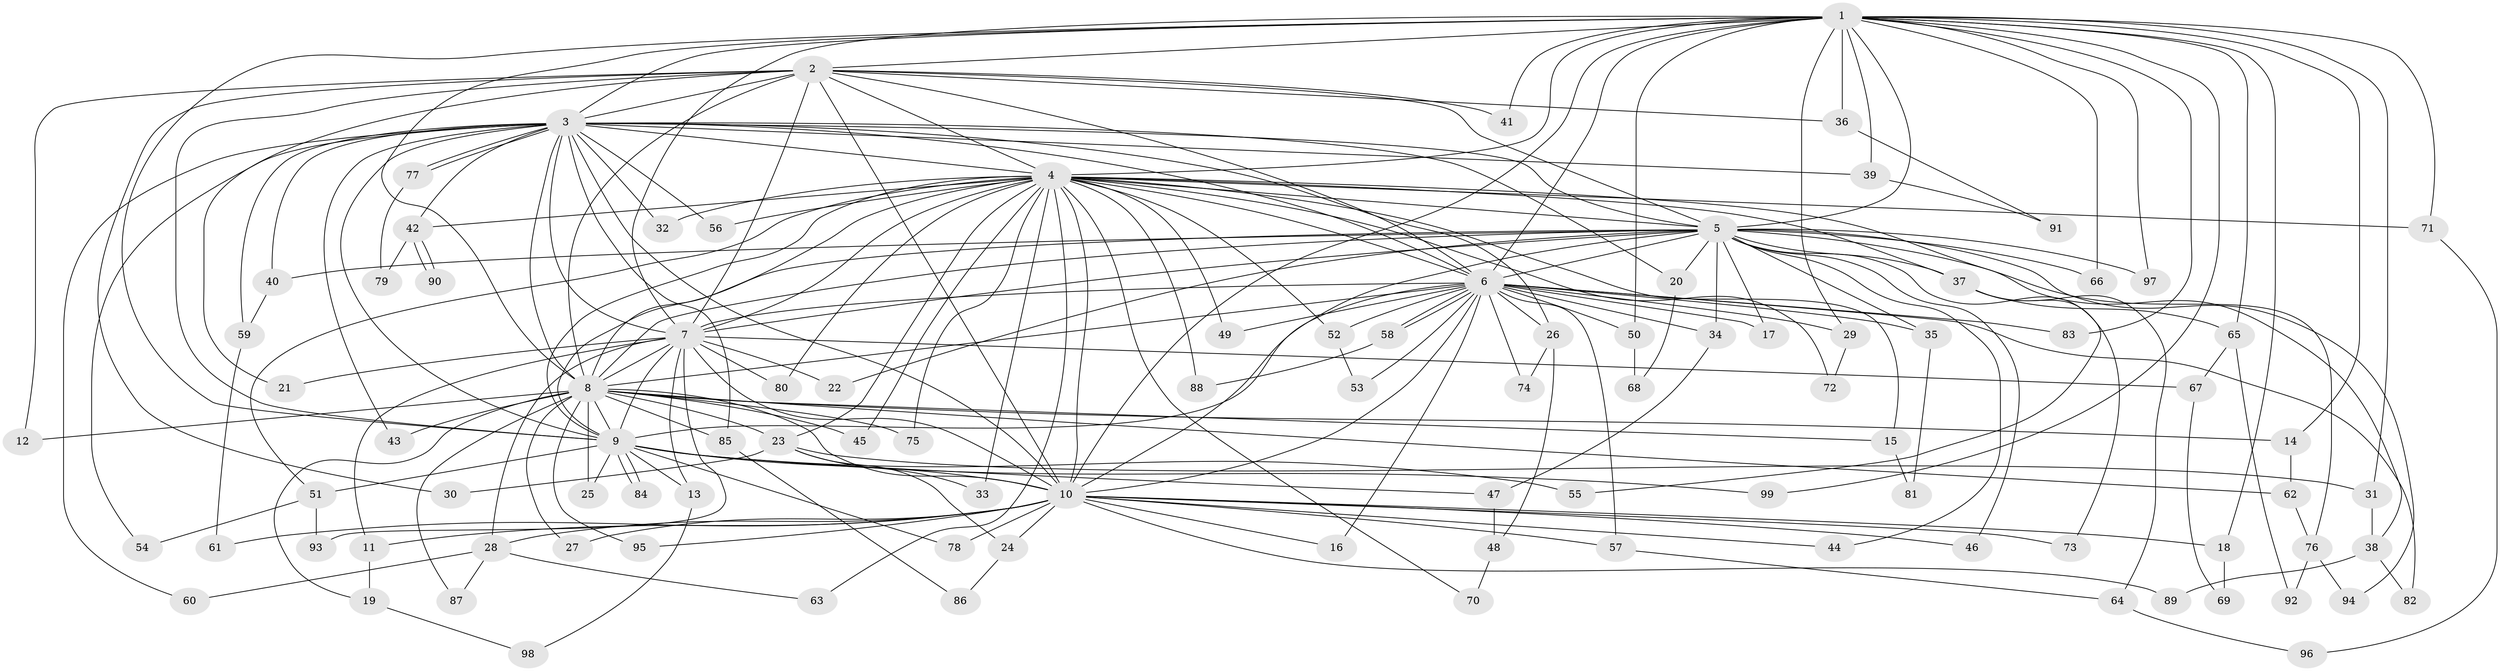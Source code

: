 // Generated by graph-tools (version 1.1) at 2025/13/03/09/25 04:13:51]
// undirected, 99 vertices, 223 edges
graph export_dot {
graph [start="1"]
  node [color=gray90,style=filled];
  1;
  2;
  3;
  4;
  5;
  6;
  7;
  8;
  9;
  10;
  11;
  12;
  13;
  14;
  15;
  16;
  17;
  18;
  19;
  20;
  21;
  22;
  23;
  24;
  25;
  26;
  27;
  28;
  29;
  30;
  31;
  32;
  33;
  34;
  35;
  36;
  37;
  38;
  39;
  40;
  41;
  42;
  43;
  44;
  45;
  46;
  47;
  48;
  49;
  50;
  51;
  52;
  53;
  54;
  55;
  56;
  57;
  58;
  59;
  60;
  61;
  62;
  63;
  64;
  65;
  66;
  67;
  68;
  69;
  70;
  71;
  72;
  73;
  74;
  75;
  76;
  77;
  78;
  79;
  80;
  81;
  82;
  83;
  84;
  85;
  86;
  87;
  88;
  89;
  90;
  91;
  92;
  93;
  94;
  95;
  96;
  97;
  98;
  99;
  1 -- 2;
  1 -- 3;
  1 -- 4;
  1 -- 5;
  1 -- 6;
  1 -- 7;
  1 -- 8;
  1 -- 9;
  1 -- 10;
  1 -- 14;
  1 -- 18;
  1 -- 29;
  1 -- 31;
  1 -- 36;
  1 -- 39;
  1 -- 41;
  1 -- 50;
  1 -- 65;
  1 -- 66;
  1 -- 71;
  1 -- 83;
  1 -- 97;
  1 -- 99;
  2 -- 3;
  2 -- 4;
  2 -- 5;
  2 -- 6;
  2 -- 7;
  2 -- 8;
  2 -- 9;
  2 -- 10;
  2 -- 12;
  2 -- 21;
  2 -- 30;
  2 -- 36;
  2 -- 41;
  3 -- 4;
  3 -- 5;
  3 -- 6;
  3 -- 7;
  3 -- 8;
  3 -- 9;
  3 -- 10;
  3 -- 20;
  3 -- 26;
  3 -- 32;
  3 -- 39;
  3 -- 40;
  3 -- 42;
  3 -- 43;
  3 -- 54;
  3 -- 56;
  3 -- 59;
  3 -- 60;
  3 -- 77;
  3 -- 77;
  3 -- 85;
  4 -- 5;
  4 -- 6;
  4 -- 7;
  4 -- 8;
  4 -- 9;
  4 -- 10;
  4 -- 15;
  4 -- 23;
  4 -- 32;
  4 -- 33;
  4 -- 37;
  4 -- 42;
  4 -- 45;
  4 -- 49;
  4 -- 51;
  4 -- 52;
  4 -- 56;
  4 -- 63;
  4 -- 70;
  4 -- 71;
  4 -- 72;
  4 -- 75;
  4 -- 76;
  4 -- 80;
  4 -- 88;
  5 -- 6;
  5 -- 7;
  5 -- 8;
  5 -- 9;
  5 -- 10;
  5 -- 17;
  5 -- 20;
  5 -- 22;
  5 -- 34;
  5 -- 35;
  5 -- 37;
  5 -- 38;
  5 -- 40;
  5 -- 44;
  5 -- 46;
  5 -- 66;
  5 -- 73;
  5 -- 94;
  5 -- 97;
  6 -- 7;
  6 -- 8;
  6 -- 9;
  6 -- 10;
  6 -- 16;
  6 -- 17;
  6 -- 26;
  6 -- 29;
  6 -- 34;
  6 -- 35;
  6 -- 49;
  6 -- 50;
  6 -- 52;
  6 -- 53;
  6 -- 57;
  6 -- 58;
  6 -- 58;
  6 -- 74;
  6 -- 82;
  6 -- 83;
  7 -- 8;
  7 -- 9;
  7 -- 10;
  7 -- 11;
  7 -- 13;
  7 -- 21;
  7 -- 22;
  7 -- 28;
  7 -- 67;
  7 -- 80;
  7 -- 93;
  8 -- 9;
  8 -- 10;
  8 -- 12;
  8 -- 14;
  8 -- 15;
  8 -- 19;
  8 -- 23;
  8 -- 25;
  8 -- 27;
  8 -- 43;
  8 -- 45;
  8 -- 62;
  8 -- 75;
  8 -- 85;
  8 -- 87;
  8 -- 95;
  9 -- 10;
  9 -- 13;
  9 -- 25;
  9 -- 47;
  9 -- 51;
  9 -- 55;
  9 -- 78;
  9 -- 84;
  9 -- 84;
  9 -- 99;
  10 -- 11;
  10 -- 16;
  10 -- 18;
  10 -- 24;
  10 -- 27;
  10 -- 28;
  10 -- 44;
  10 -- 46;
  10 -- 57;
  10 -- 61;
  10 -- 73;
  10 -- 78;
  10 -- 89;
  10 -- 95;
  11 -- 19;
  13 -- 98;
  14 -- 62;
  15 -- 81;
  18 -- 69;
  19 -- 98;
  20 -- 68;
  23 -- 24;
  23 -- 30;
  23 -- 31;
  23 -- 33;
  24 -- 86;
  26 -- 48;
  26 -- 74;
  28 -- 60;
  28 -- 63;
  28 -- 87;
  29 -- 72;
  31 -- 38;
  34 -- 47;
  35 -- 81;
  36 -- 91;
  37 -- 55;
  37 -- 64;
  37 -- 65;
  38 -- 82;
  38 -- 89;
  39 -- 91;
  40 -- 59;
  42 -- 79;
  42 -- 90;
  42 -- 90;
  47 -- 48;
  48 -- 70;
  50 -- 68;
  51 -- 54;
  51 -- 93;
  52 -- 53;
  57 -- 64;
  58 -- 88;
  59 -- 61;
  62 -- 76;
  64 -- 96;
  65 -- 67;
  65 -- 92;
  67 -- 69;
  71 -- 96;
  76 -- 92;
  76 -- 94;
  77 -- 79;
  85 -- 86;
}
